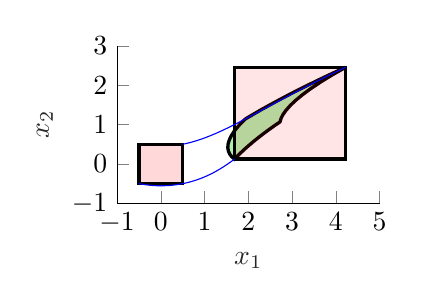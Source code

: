 % This file was created by matlab2tikz.
%
%The latest updates can be retrieved from
%  http://www.mathworks.com/matlabcentral/fileexchange/22022-matlab2tikz-matlab2tikz
%where you can also make suggestions and rate matlab2tikz.
%
\begin{tikzpicture}

\begin{axis}[%
width=3.333cm,
height=2cm,
at={(0cm,0cm)},
scale only axis,
xmin=-1,
xmax=5,
xtick={-1,  0,  1,  2,  3,  4,  5},
xlabel style={font=\color{white!15!black}},
xlabel={$x_1$},
ymin=-1,
ymax=3,
ytick={-1,  0,  1,  2,  3},
ylabel style={font=\color{white!15!black}},
ylabel={$x_2$},
axis background/.style={fill=white},
axis x line*=bottom,
axis y line*=left
]

\addplot[area legend, line width=1.2pt, draw=black, fill=red, fill opacity=0.15, forget plot]
table[row sep=crcr] {%
x	y\\
-0.5	-0.5\\
-0.4	-0.5\\
-0.3	-0.5\\
-0.2	-0.5\\
-0.1	-0.5\\
0	-0.5\\
0.1	-0.5\\
0.2	-0.5\\
0.3	-0.5\\
0.4	-0.5\\
0.5	-0.5\\
0.5	-0.4\\
0.5	-0.3\\
0.5	-0.2\\
0.5	-0.1\\
0.5	0\\
0.5	0.1\\
0.5	0.2\\
0.5	0.3\\
0.5	0.4\\
0.5	0.5\\
0.4	0.5\\
0.3	0.5\\
0.2	0.5\\
0.1	0.5\\
0	0.5\\
-0.1	0.5\\
-0.2	0.5\\
-0.3	0.5\\
-0.4	0.5\\
-0.5	0.5\\
-0.5	0.4\\
-0.5	0.3\\
-0.5	0.2\\
-0.5	0.1\\
-0.5	0\\
-0.5	-0.1\\
-0.5	-0.2\\
-0.5	-0.3\\
-0.5	-0.4\\
-0.5	-0.5\\
}--cycle;

\addplot[area legend, line width=1.2pt, draw=black, fill=green!80!violet, fill opacity=0.35, forget plot]
table[row sep=crcr] {%
x	y\\
1.683	0.122\\
1.76	0.21\\
1.843	0.299\\
1.931	0.39\\
2.026	0.482\\
2.126	0.576\\
2.233	0.671\\
2.346	0.768\\
2.465	0.866\\
2.591	0.966\\
2.724	1.067\\
2.748	1.156\\
2.793	1.254\\
2.862	1.362\\
2.957	1.481\\
3.08	1.612\\
3.235	1.754\\
3.423	1.909\\
3.648	2.077\\
3.914	2.258\\
4.225	2.455\\
3.948	2.314\\
3.683	2.175\\
3.429	2.038\\
3.186	1.904\\
2.952	1.772\\
2.729	1.641\\
2.516	1.513\\
2.312	1.388\\
2.118	1.264\\
1.933	1.142\\
1.797	0.991\\
1.692	0.853\\
1.616	0.726\\
1.565	0.61\\
1.538	0.505\\
1.531	0.41\\
1.545	0.325\\
1.575	0.249\\
1.622	0.181\\
1.683	0.122\\
}--cycle;

\addplot[area legend, line width=1.2pt, draw=black, fill=red, fill opacity=0.1, forget plot]
table[row sep=crcr] {%
x	y\\
1.683	0.122\\
4.225	0.122\\
4.225	2.455\\
1.683	2.455\\
}--cycle;
\addplot [color=blue, forget plot]
  table[row sep=crcr]{%
-0.5	-0.5\\
-0.495	-0.501\\
-0.491	-0.502\\
-0.486	-0.503\\
-0.482	-0.504\\
-0.477	-0.505\\
-0.473	-0.506\\
-0.468	-0.507\\
-0.464	-0.508\\
-0.459	-0.509\\
-0.455	-0.51\\
-0.45	-0.511\\
-0.446	-0.511\\
-0.441	-0.512\\
-0.437	-0.513\\
-0.432	-0.514\\
-0.428	-0.515\\
-0.423	-0.516\\
-0.419	-0.517\\
-0.414	-0.517\\
-0.41	-0.518\\
-0.405	-0.519\\
-0.401	-0.52\\
-0.396	-0.521\\
-0.391	-0.522\\
-0.387	-0.522\\
-0.382	-0.523\\
-0.378	-0.524\\
-0.373	-0.525\\
-0.369	-0.525\\
-0.364	-0.526\\
-0.36	-0.527\\
-0.355	-0.528\\
-0.351	-0.528\\
-0.346	-0.529\\
-0.341	-0.53\\
-0.337	-0.53\\
-0.332	-0.531\\
-0.328	-0.532\\
-0.323	-0.532\\
-0.319	-0.533\\
-0.314	-0.534\\
-0.309	-0.534\\
-0.305	-0.535\\
-0.3	-0.535\\
-0.296	-0.536\\
-0.291	-0.537\\
-0.287	-0.537\\
-0.282	-0.538\\
-0.277	-0.538\\
-0.273	-0.539\\
-0.268	-0.539\\
-0.264	-0.54\\
-0.259	-0.541\\
-0.255	-0.541\\
-0.25	-0.542\\
-0.245	-0.542\\
-0.241	-0.543\\
-0.236	-0.543\\
-0.232	-0.543\\
-0.227	-0.544\\
-0.222	-0.544\\
-0.218	-0.545\\
-0.213	-0.545\\
-0.209	-0.546\\
-0.204	-0.546\\
-0.199	-0.547\\
-0.195	-0.547\\
-0.19	-0.547\\
-0.186	-0.548\\
-0.181	-0.548\\
-0.176	-0.548\\
-0.172	-0.549\\
-0.167	-0.549\\
-0.163	-0.549\\
-0.158	-0.55\\
-0.153	-0.55\\
-0.149	-0.55\\
-0.144	-0.551\\
-0.14	-0.551\\
-0.135	-0.551\\
-0.13	-0.552\\
-0.126	-0.552\\
-0.121	-0.552\\
-0.117	-0.552\\
-0.112	-0.553\\
-0.107	-0.553\\
-0.103	-0.553\\
-0.098	-0.553\\
-0.093	-0.553\\
-0.089	-0.554\\
-0.084	-0.554\\
-0.08	-0.554\\
-0.075	-0.554\\
-0.07	-0.554\\
-0.066	-0.554\\
-0.061	-0.554\\
-0.057	-0.555\\
-0.052	-0.555\\
-0.047	-0.555\\
-0.043	-0.555\\
-0.038	-0.555\\
-0.034	-0.555\\
-0.029	-0.555\\
-0.024	-0.555\\
-0.02	-0.555\\
-0.015	-0.555\\
-0.01	-0.555\\
-0.006	-0.555\\
-0.001	-0.555\\
0.003	-0.555\\
0.008	-0.555\\
0.013	-0.555\\
0.017	-0.555\\
0.022	-0.555\\
0.027	-0.555\\
0.031	-0.555\\
0.036	-0.555\\
0.04	-0.555\\
0.045	-0.555\\
0.05	-0.555\\
0.054	-0.555\\
0.059	-0.555\\
0.063	-0.555\\
0.068	-0.554\\
0.073	-0.554\\
0.077	-0.554\\
0.082	-0.554\\
0.087	-0.554\\
0.091	-0.554\\
0.096	-0.553\\
0.1	-0.553\\
0.105	-0.553\\
0.11	-0.553\\
0.114	-0.553\\
0.119	-0.552\\
0.123	-0.552\\
0.128	-0.552\\
0.133	-0.552\\
0.137	-0.551\\
0.142	-0.551\\
0.146	-0.551\\
0.151	-0.551\\
0.156	-0.55\\
0.16	-0.55\\
0.165	-0.55\\
0.169	-0.549\\
0.174	-0.549\\
0.179	-0.549\\
0.183	-0.548\\
0.188	-0.548\\
0.192	-0.548\\
0.197	-0.547\\
0.202	-0.547\\
0.206	-0.546\\
0.211	-0.546\\
0.215	-0.546\\
0.22	-0.545\\
0.225	-0.545\\
0.229	-0.544\\
0.234	-0.544\\
0.238	-0.543\\
0.243	-0.543\\
0.248	-0.542\\
0.252	-0.542\\
0.257	-0.541\\
0.261	-0.541\\
0.266	-0.54\\
0.271	-0.54\\
0.275	-0.539\\
0.28	-0.539\\
0.284	-0.538\\
0.289	-0.538\\
0.293	-0.537\\
0.298	-0.536\\
0.303	-0.536\\
0.307	-0.535\\
0.312	-0.535\\
0.316	-0.534\\
0.321	-0.533\\
0.325	-0.533\\
0.33	-0.532\\
0.335	-0.531\\
0.339	-0.531\\
0.344	-0.53\\
0.348	-0.529\\
0.353	-0.529\\
0.357	-0.528\\
0.362	-0.527\\
0.367	-0.526\\
0.371	-0.526\\
0.376	-0.525\\
0.38	-0.524\\
0.385	-0.523\\
0.389	-0.523\\
0.394	-0.522\\
0.398	-0.521\\
0.403	-0.52\\
0.407	-0.52\\
0.412	-0.519\\
0.417	-0.518\\
0.421	-0.517\\
0.426	-0.516\\
0.43	-0.515\\
0.435	-0.514\\
0.439	-0.514\\
0.444	-0.513\\
0.448	-0.512\\
0.453	-0.511\\
0.457	-0.51\\
0.462	-0.509\\
0.466	-0.508\\
0.471	-0.507\\
0.475	-0.506\\
0.48	-0.505\\
0.484	-0.504\\
0.489	-0.503\\
0.493	-0.502\\
0.498	-0.501\\
0.502	-0.501\\
0.507	-0.499\\
0.511	-0.498\\
0.516	-0.497\\
0.52	-0.496\\
0.525	-0.495\\
0.529	-0.494\\
0.534	-0.493\\
0.538	-0.492\\
0.543	-0.491\\
0.547	-0.49\\
0.552	-0.489\\
0.556	-0.488\\
0.561	-0.487\\
0.565	-0.486\\
0.57	-0.484\\
0.574	-0.483\\
0.579	-0.482\\
0.583	-0.481\\
0.588	-0.48\\
0.592	-0.479\\
0.596	-0.478\\
0.601	-0.476\\
0.605	-0.475\\
0.61	-0.474\\
0.614	-0.473\\
0.619	-0.471\\
0.623	-0.47\\
0.628	-0.469\\
0.632	-0.468\\
0.637	-0.466\\
0.641	-0.465\\
0.645	-0.464\\
0.65	-0.463\\
0.654	-0.461\\
0.659	-0.46\\
0.663	-0.459\\
0.668	-0.457\\
0.672	-0.456\\
0.676	-0.455\\
0.681	-0.453\\
0.685	-0.452\\
0.69	-0.451\\
0.694	-0.449\\
0.698	-0.448\\
0.703	-0.446\\
0.707	-0.445\\
0.712	-0.444\\
0.716	-0.442\\
0.72	-0.441\\
0.725	-0.439\\
0.729	-0.438\\
0.734	-0.436\\
0.738	-0.435\\
0.742	-0.433\\
0.747	-0.432\\
0.751	-0.43\\
0.755	-0.429\\
0.76	-0.427\\
0.764	-0.426\\
0.768	-0.424\\
0.773	-0.423\\
0.777	-0.421\\
0.782	-0.42\\
0.786	-0.418\\
0.79	-0.417\\
0.795	-0.415\\
0.799	-0.413\\
0.803	-0.412\\
0.808	-0.41\\
0.812	-0.409\\
0.816	-0.407\\
0.821	-0.405\\
0.825	-0.404\\
0.829	-0.402\\
0.834	-0.4\\
0.838	-0.399\\
0.842	-0.397\\
0.847	-0.395\\
0.851	-0.394\\
0.855	-0.392\\
0.86	-0.39\\
0.864	-0.389\\
0.868	-0.387\\
0.872	-0.385\\
0.877	-0.383\\
0.881	-0.382\\
0.885	-0.38\\
0.89	-0.378\\
0.894	-0.376\\
0.898	-0.375\\
0.902	-0.373\\
0.907	-0.371\\
0.911	-0.369\\
0.915	-0.367\\
0.92	-0.365\\
0.924	-0.364\\
0.928	-0.362\\
0.932	-0.36\\
0.937	-0.358\\
0.941	-0.356\\
0.945	-0.354\\
0.949	-0.352\\
0.954	-0.351\\
0.958	-0.349\\
0.962	-0.347\\
0.966	-0.345\\
0.971	-0.343\\
0.975	-0.341\\
0.979	-0.339\\
0.983	-0.337\\
0.987	-0.335\\
0.992	-0.333\\
0.996	-0.331\\
1.0	-0.329\\
1.004	-0.327\\
1.009	-0.325\\
1.013	-0.323\\
1.017	-0.321\\
1.021	-0.319\\
1.025	-0.317\\
1.03	-0.315\\
1.034	-0.313\\
1.038	-0.311\\
1.042	-0.309\\
1.046	-0.307\\
1.051	-0.305\\
1.055	-0.302\\
1.059	-0.3\\
1.063	-0.298\\
1.067	-0.296\\
1.071	-0.294\\
1.076	-0.292\\
1.08	-0.29\\
1.084	-0.287\\
1.088	-0.285\\
1.092	-0.283\\
1.096	-0.281\\
1.101	-0.279\\
1.105	-0.277\\
1.109	-0.274\\
1.113	-0.272\\
1.117	-0.27\\
1.121	-0.268\\
1.126	-0.265\\
1.13	-0.263\\
1.134	-0.261\\
1.138	-0.259\\
1.142	-0.256\\
1.146	-0.254\\
1.15	-0.252\\
1.154	-0.249\\
1.159	-0.247\\
1.163	-0.245\\
1.167	-0.243\\
1.171	-0.24\\
1.175	-0.238\\
1.179	-0.236\\
1.183	-0.233\\
1.187	-0.231\\
1.192	-0.228\\
1.196	-0.226\\
1.2	-0.224\\
1.204	-0.221\\
1.208	-0.219\\
1.212	-0.216\\
1.216	-0.214\\
1.22	-0.212\\
1.224	-0.209\\
1.228	-0.207\\
1.232	-0.204\\
1.237	-0.202\\
1.241	-0.199\\
1.245	-0.197\\
1.249	-0.194\\
1.253	-0.192\\
1.257	-0.189\\
1.261	-0.187\\
1.265	-0.184\\
1.269	-0.182\\
1.273	-0.179\\
1.277	-0.177\\
1.281	-0.174\\
1.285	-0.172\\
1.289	-0.169\\
1.294	-0.166\\
1.298	-0.164\\
1.302	-0.161\\
1.306	-0.159\\
1.31	-0.156\\
1.314	-0.153\\
1.318	-0.151\\
1.322	-0.148\\
1.326	-0.145\\
1.33	-0.143\\
1.334	-0.14\\
1.338	-0.137\\
1.342	-0.135\\
1.346	-0.132\\
1.35	-0.129\\
1.354	-0.127\\
1.358	-0.124\\
1.362	-0.121\\
1.366	-0.119\\
1.37	-0.116\\
1.374	-0.113\\
1.378	-0.11\\
1.382	-0.108\\
1.386	-0.105\\
1.39	-0.102\\
1.394	-0.099\\
1.398	-0.097\\
1.402	-0.094\\
1.406	-0.091\\
1.411	-0.088\\
1.415	-0.085\\
1.419	-0.082\\
1.423	-0.08\\
1.427	-0.077\\
1.431	-0.074\\
1.435	-0.071\\
1.439	-0.068\\
1.443	-0.065\\
1.447	-0.062\\
1.451	-0.06\\
1.455	-0.057\\
1.459	-0.054\\
1.463	-0.051\\
1.467	-0.048\\
1.471	-0.045\\
1.475	-0.042\\
1.479	-0.039\\
1.483	-0.036\\
1.487	-0.033\\
1.491	-0.03\\
1.495	-0.027\\
1.499	-0.024\\
1.503	-0.021\\
1.507	-0.018\\
1.511	-0.015\\
1.515	-0.012\\
1.519	-0.009\\
1.523	-0.006\\
1.527	-0.003\\
1.531	3.214e-05\\
1.535	0.003\\
1.539	0.006\\
1.543	0.009\\
1.547	0.012\\
1.551	0.015\\
1.555	0.019\\
1.559	0.022\\
1.563	0.025\\
1.567	0.028\\
1.571	0.031\\
1.575	0.034\\
1.579	0.037\\
1.583	0.04\\
1.587	0.044\\
1.591	0.047\\
1.595	0.05\\
1.599	0.053\\
1.603	0.056\\
1.607	0.06\\
1.611	0.063\\
1.615	0.066\\
1.619	0.069\\
1.623	0.072\\
1.627	0.076\\
1.631	0.079\\
1.635	0.082\\
1.639	0.085\\
1.643	0.089\\
1.647	0.092\\
1.651	0.095\\
1.655	0.099\\
1.659	0.102\\
1.663	0.105\\
1.667	0.109\\
1.671	0.112\\
1.675	0.115\\
1.679	0.119\\
1.683	0.122\\
};
\addplot [color=blue, forget plot]
  table[row sep=crcr]{%
0.5	0.5\\
0.504	0.501\\
0.509	0.502\\
0.514	0.503\\
0.518	0.504\\
0.523	0.505\\
0.527	0.506\\
0.532	0.507\\
0.536	0.508\\
0.541	0.509\\
0.545	0.51\\
0.55	0.511\\
0.554	0.513\\
0.559	0.514\\
0.563	0.515\\
0.568	0.516\\
0.572	0.517\\
0.577	0.518\\
0.581	0.519\\
0.586	0.521\\
0.59	0.522\\
0.595	0.523\\
0.599	0.524\\
0.604	0.525\\
0.609	0.526\\
0.613	0.528\\
0.618	0.529\\
0.622	0.53\\
0.627	0.531\\
0.631	0.533\\
0.636	0.534\\
0.641	0.535\\
0.645	0.536\\
0.65	0.538\\
0.654	0.539\\
0.659	0.54\\
0.663	0.542\\
0.668	0.543\\
0.673	0.544\\
0.677	0.546\\
0.682	0.547\\
0.686	0.548\\
0.691	0.55\\
0.696	0.551\\
0.7	0.553\\
0.705	0.554\\
0.709	0.555\\
0.714	0.557\\
0.719	0.558\\
0.723	0.56\\
0.728	0.561\\
0.733	0.563\\
0.737	0.564\\
0.742	0.566\\
0.746	0.567\\
0.751	0.568\\
0.756	0.57\\
0.76	0.571\\
0.765	0.573\\
0.77	0.575\\
0.774	0.576\\
0.779	0.578\\
0.784	0.579\\
0.788	0.581\\
0.793	0.582\\
0.798	0.584\\
0.802	0.586\\
0.807	0.587\\
0.812	0.589\\
0.816	0.59\\
0.821	0.592\\
0.826	0.594\\
0.831	0.595\\
0.835	0.597\\
0.84	0.599\\
0.845	0.6\\
0.849	0.602\\
0.854	0.604\\
0.859	0.605\\
0.864	0.607\\
0.868	0.609\\
0.873	0.611\\
0.878	0.612\\
0.883	0.614\\
0.887	0.616\\
0.892	0.618\\
0.897	0.619\\
0.902	0.621\\
0.906	0.623\\
0.911	0.625\\
0.916	0.627\\
0.921	0.628\\
0.926	0.63\\
0.93	0.632\\
0.935	0.634\\
0.94	0.636\\
0.945	0.638\\
0.95	0.64\\
0.954	0.642\\
0.959	0.643\\
0.964	0.645\\
0.969	0.647\\
0.974	0.649\\
0.979	0.651\\
0.983	0.653\\
0.988	0.655\\
0.993	0.657\\
0.998	0.659\\
1.003	0.661\\
1.008	0.663\\
1.013	0.665\\
1.017	0.667\\
1.022	0.669\\
1.027	0.671\\
1.032	0.673\\
1.037	0.675\\
1.042	0.677\\
1.047	0.679\\
1.052	0.682\\
1.057	0.684\\
1.062	0.686\\
1.067	0.688\\
1.072	0.69\\
1.077	0.692\\
1.081	0.694\\
1.086	0.697\\
1.091	0.699\\
1.096	0.701\\
1.101	0.703\\
1.106	0.705\\
1.111	0.707\\
1.116	0.71\\
1.121	0.712\\
1.126	0.714\\
1.131	0.716\\
1.136	0.719\\
1.141	0.721\\
1.146	0.723\\
1.152	0.726\\
1.157	0.728\\
1.162	0.73\\
1.167	0.732\\
1.172	0.735\\
1.177	0.737\\
1.182	0.74\\
1.187	0.742\\
1.192	0.744\\
1.197	0.747\\
1.202	0.749\\
1.208	0.751\\
1.213	0.754\\
1.218	0.756\\
1.223	0.759\\
1.228	0.761\\
1.233	0.764\\
1.238	0.766\\
1.244	0.769\\
1.249	0.771\\
1.254	0.774\\
1.259	0.776\\
1.264	0.779\\
1.27	0.781\\
1.275	0.784\\
1.28	0.786\\
1.285	0.789\\
1.29	0.791\\
1.296	0.794\\
1.301	0.796\\
1.306	0.799\\
1.312	0.802\\
1.317	0.804\\
1.322	0.807\\
1.327	0.81\\
1.333	0.812\\
1.338	0.815\\
1.343	0.818\\
1.349	0.82\\
1.354	0.823\\
1.359	0.826\\
1.365	0.828\\
1.37	0.831\\
1.376	0.834\\
1.381	0.837\\
1.386	0.839\\
1.392	0.842\\
1.397	0.845\\
1.403	0.848\\
1.408	0.851\\
1.413	0.853\\
1.419	0.856\\
1.424	0.859\\
1.43	0.862\\
1.435	0.865\\
1.441	0.868\\
1.446	0.87\\
1.452	0.873\\
1.457	0.876\\
1.463	0.879\\
1.468	0.882\\
1.474	0.885\\
1.48	0.888\\
1.485	0.891\\
1.491	0.894\\
1.496	0.897\\
1.502	0.9\\
1.508	0.903\\
1.513	0.906\\
1.519	0.909\\
1.525	0.912\\
1.53	0.915\\
1.536	0.918\\
1.542	0.921\\
1.547	0.924\\
1.553	0.927\\
1.559	0.93\\
1.564	0.934\\
1.57	0.937\\
1.576	0.94\\
1.582	0.943\\
1.587	0.946\\
1.593	0.949\\
1.599	0.953\\
1.605	0.956\\
1.611	0.959\\
1.617	0.962\\
1.622	0.965\\
1.628	0.969\\
1.634	0.972\\
1.64	0.975\\
1.646	0.978\\
1.652	0.982\\
1.658	0.985\\
1.664	0.988\\
1.67	0.992\\
1.676	0.995\\
1.682	0.998\\
1.688	1.002\\
1.694	1.005\\
1.7	1.008\\
1.706	1.012\\
1.712	1.015\\
1.718	1.019\\
1.724	1.022\\
1.73	1.026\\
1.736	1.029\\
1.742	1.033\\
1.748	1.036\\
1.754	1.04\\
1.761	1.043\\
1.767	1.047\\
1.773	1.05\\
1.779	1.054\\
1.785	1.057\\
1.792	1.061\\
1.798	1.064\\
1.804	1.068\\
1.81	1.072\\
1.817	1.075\\
1.823	1.079\\
1.829	1.082\\
1.836	1.086\\
1.842	1.09\\
1.848	1.093\\
1.855	1.097\\
1.861	1.101\\
1.868	1.105\\
1.874	1.108\\
1.881	1.112\\
1.887	1.116\\
1.893	1.12\\
1.9	1.123\\
1.907	1.127\\
1.913	1.131\\
1.92	1.135\\
1.926	1.139\\
1.933	1.143\\
1.939	1.146\\
1.946	1.15\\
1.953	1.154\\
1.959	1.158\\
1.966	1.162\\
1.973	1.166\\
1.979	1.17\\
1.986	1.174\\
1.993	1.178\\
2.0	1.182\\
2.006	1.186\\
2.013	1.19\\
2.02	1.194\\
2.027	1.198\\
2.034	1.202\\
2.041	1.206\\
2.048	1.21\\
2.055	1.214\\
2.062	1.218\\
2.068	1.222\\
2.075	1.227\\
2.082	1.231\\
2.09	1.235\\
2.097	1.239\\
2.104	1.243\\
2.111	1.247\\
2.118	1.252\\
2.125	1.256\\
2.132	1.26\\
2.139	1.264\\
2.147	1.269\\
2.154	1.273\\
2.161	1.277\\
2.168	1.282\\
2.176	1.286\\
2.183	1.29\\
2.19	1.295\\
2.198	1.299\\
2.205	1.303\\
2.212	1.308\\
2.22	1.312\\
2.227	1.317\\
2.235	1.321\\
2.242	1.326\\
2.25	1.33\\
2.257	1.335\\
2.265	1.339\\
2.272	1.344\\
2.28	1.348\\
2.288	1.353\\
2.295	1.357\\
2.303	1.362\\
2.311	1.367\\
2.318	1.371\\
2.326	1.376\\
2.334	1.38\\
2.342	1.385\\
2.35	1.39\\
2.357	1.394\\
2.365	1.399\\
2.373	1.404\\
2.381	1.409\\
2.389	1.413\\
2.397	1.418\\
2.405	1.423\\
2.413	1.428\\
2.421	1.433\\
2.429	1.437\\
2.437	1.442\\
2.446	1.447\\
2.454	1.452\\
2.462	1.457\\
2.47	1.462\\
2.479	1.467\\
2.487	1.472\\
2.495	1.477\\
2.504	1.482\\
2.512	1.487\\
2.52	1.492\\
2.529	1.497\\
2.537	1.502\\
2.546	1.507\\
2.554	1.512\\
2.563	1.517\\
2.572	1.522\\
2.58	1.527\\
2.589	1.533\\
2.598	1.538\\
2.606	1.543\\
2.615	1.548\\
2.624	1.553\\
2.633	1.559\\
2.642	1.564\\
2.65	1.569\\
2.659	1.575\\
2.668	1.58\\
2.677	1.585\\
2.686	1.591\\
2.695	1.596\\
2.704	1.601\\
2.714	1.607\\
2.723	1.612\\
2.732	1.618\\
2.741	1.623\\
2.75	1.629\\
2.76	1.634\\
2.769	1.64\\
2.778	1.645\\
2.788	1.651\\
2.797	1.656\\
2.807	1.662\\
2.816	1.667\\
2.826	1.673\\
2.836	1.679\\
2.845	1.684\\
2.855	1.69\\
2.865	1.696\\
2.874	1.702\\
2.884	1.707\\
2.894	1.713\\
2.904	1.719\\
2.914	1.725\\
2.924	1.73\\
2.934	1.736\\
2.944	1.742\\
2.954	1.748\\
2.964	1.754\\
2.974	1.76\\
2.984	1.766\\
2.994	1.772\\
3.005	1.778\\
3.015	1.784\\
3.025	1.79\\
3.036	1.796\\
3.046	1.802\\
3.057	1.808\\
3.067	1.814\\
3.078	1.82\\
3.088	1.826\\
3.099	1.833\\
3.11	1.839\\
3.121	1.845\\
3.131	1.851\\
3.142	1.858\\
3.153	1.864\\
3.164	1.87\\
3.175	1.876\\
3.186	1.883\\
3.197	1.889\\
3.208	1.896\\
3.22	1.902\\
3.231	1.908\\
3.242	1.915\\
3.253	1.921\\
3.265	1.928\\
3.276	1.934\\
3.288	1.941\\
3.299	1.948\\
3.311	1.954\\
3.323	1.961\\
3.334	1.967\\
3.346	1.974\\
3.358	1.981\\
3.37	1.988\\
3.381	1.994\\
3.393	2.001\\
3.405	2.008\\
3.418	2.015\\
3.43	2.021\\
3.442	2.028\\
3.454	2.035\\
3.466	2.042\\
3.479	2.049\\
3.491	2.056\\
3.504	2.063\\
3.516	2.07\\
3.529	2.077\\
3.541	2.084\\
3.554	2.091\\
3.567	2.098\\
3.579	2.105\\
3.592	2.113\\
3.605	2.12\\
3.618	2.127\\
3.631	2.134\\
3.644	2.141\\
3.658	2.149\\
3.671	2.156\\
3.684	2.163\\
3.697	2.171\\
3.711	2.178\\
3.724	2.186\\
3.738	2.193\\
3.752	2.201\\
3.765	2.208\\
3.779	2.216\\
3.793	2.223\\
3.807	2.231\\
3.821	2.238\\
3.835	2.246\\
3.849	2.254\\
3.863	2.261\\
3.877	2.269\\
3.891	2.277\\
3.906	2.285\\
3.92	2.292\\
3.935	2.3\\
3.949	2.308\\
3.964	2.316\\
3.979	2.324\\
3.994	2.332\\
4.008	2.34\\
4.023	2.348\\
4.038	2.356\\
4.053	2.364\\
4.069	2.372\\
4.084	2.38\\
4.099	2.388\\
4.115	2.397\\
4.13	2.405\\
4.146	2.413\\
4.161	2.421\\
4.177	2.43\\
4.193	2.438\\
4.209	2.446\\
4.225	2.455\\
};
\end{axis}
\end{tikzpicture}%